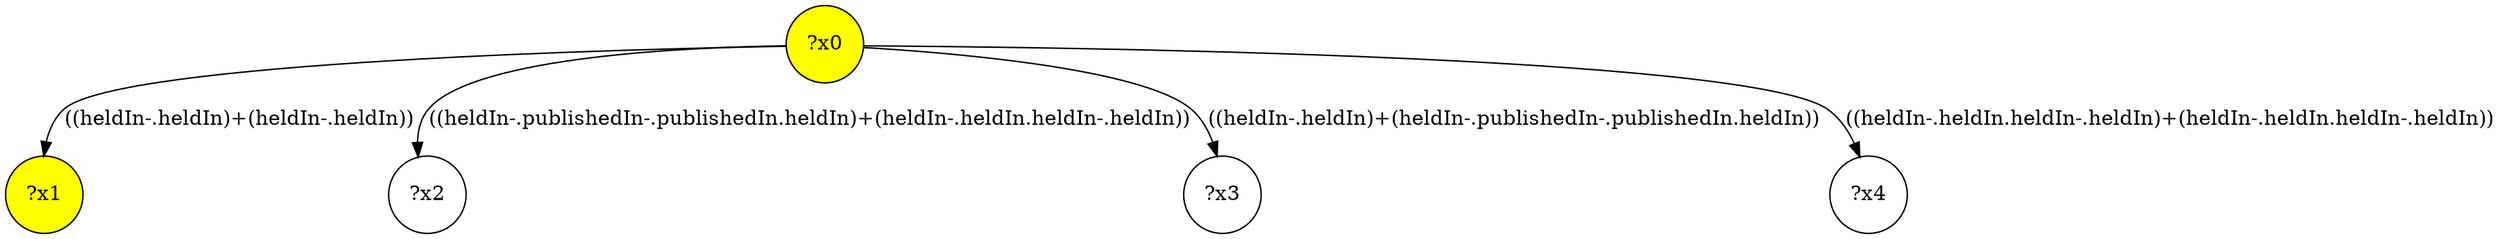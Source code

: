 digraph g {
	x0 [fillcolor="yellow", style="filled," shape=circle, label="?x0"];
	x1 [fillcolor="yellow", style="filled," shape=circle, label="?x1"];
	x0 -> x1 [label="((heldIn-.heldIn)+(heldIn-.heldIn))"];
	x2 [shape=circle, label="?x2"];
	x0 -> x2 [label="((heldIn-.publishedIn-.publishedIn.heldIn)+(heldIn-.heldIn.heldIn-.heldIn))"];
	x3 [shape=circle, label="?x3"];
	x0 -> x3 [label="((heldIn-.heldIn)+(heldIn-.publishedIn-.publishedIn.heldIn))"];
	x4 [shape=circle, label="?x4"];
	x0 -> x4 [label="((heldIn-.heldIn.heldIn-.heldIn)+(heldIn-.heldIn.heldIn-.heldIn))"];
}
